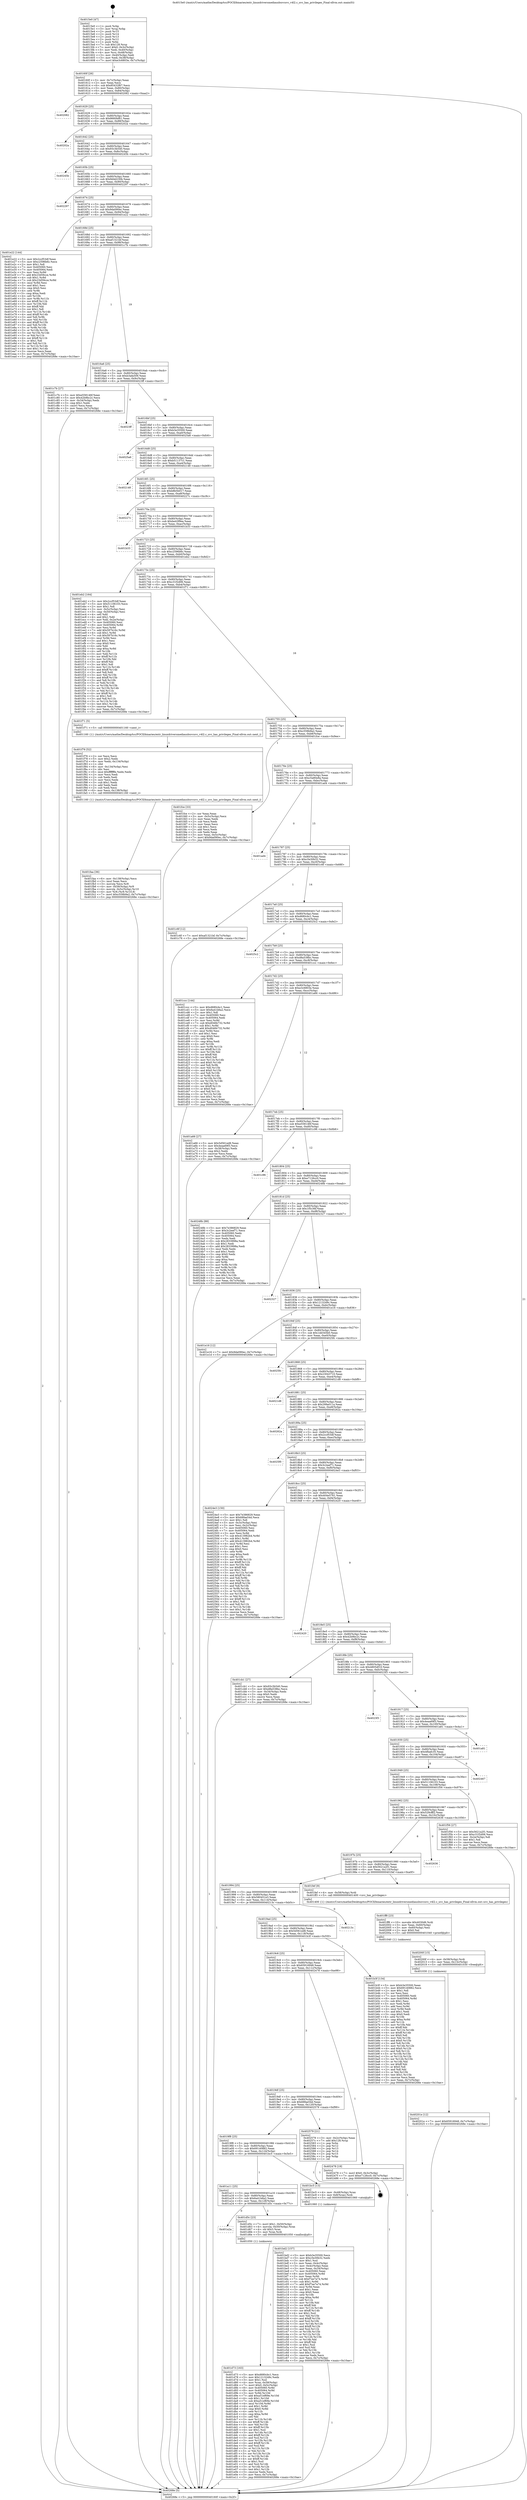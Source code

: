 digraph "0x4015e0" {
  label = "0x4015e0 (/mnt/c/Users/mathe/Desktop/tcc/POCII/binaries/extr_linuxdriversmediausbuvcuvc_v4l2.c_uvc_has_privileges_Final-ollvm.out::main(0))"
  labelloc = "t"
  node[shape=record]

  Entry [label="",width=0.3,height=0.3,shape=circle,fillcolor=black,style=filled]
  "0x40160f" [label="{
     0x40160f [26]\l
     | [instrs]\l
     &nbsp;&nbsp;0x40160f \<+3\>: mov -0x7c(%rbp),%eax\l
     &nbsp;&nbsp;0x401612 \<+2\>: mov %eax,%ecx\l
     &nbsp;&nbsp;0x401614 \<+6\>: sub $0x85432f67,%ecx\l
     &nbsp;&nbsp;0x40161a \<+3\>: mov %eax,-0x80(%rbp)\l
     &nbsp;&nbsp;0x40161d \<+6\>: mov %ecx,-0x84(%rbp)\l
     &nbsp;&nbsp;0x401623 \<+6\>: je 0000000000402082 \<main+0xaa2\>\l
  }"]
  "0x402082" [label="{
     0x402082\l
  }", style=dashed]
  "0x401629" [label="{
     0x401629 [25]\l
     | [instrs]\l
     &nbsp;&nbsp;0x401629 \<+5\>: jmp 000000000040162e \<main+0x4e\>\l
     &nbsp;&nbsp;0x40162e \<+3\>: mov -0x80(%rbp),%eax\l
     &nbsp;&nbsp;0x401631 \<+5\>: sub $0x8660bf61,%eax\l
     &nbsp;&nbsp;0x401636 \<+6\>: mov %eax,-0x88(%rbp)\l
     &nbsp;&nbsp;0x40163c \<+6\>: je 000000000040202a \<main+0xa4a\>\l
  }"]
  Exit [label="",width=0.3,height=0.3,shape=circle,fillcolor=black,style=filled,peripheries=2]
  "0x40202a" [label="{
     0x40202a\l
  }", style=dashed]
  "0x401642" [label="{
     0x401642 [25]\l
     | [instrs]\l
     &nbsp;&nbsp;0x401642 \<+5\>: jmp 0000000000401647 \<main+0x67\>\l
     &nbsp;&nbsp;0x401647 \<+3\>: mov -0x80(%rbp),%eax\l
     &nbsp;&nbsp;0x40164a \<+5\>: sub $0x93c3b540,%eax\l
     &nbsp;&nbsp;0x40164f \<+6\>: mov %eax,-0x8c(%rbp)\l
     &nbsp;&nbsp;0x401655 \<+6\>: je 000000000040245b \<main+0xe7b\>\l
  }"]
  "0x40201e" [label="{
     0x40201e [12]\l
     | [instrs]\l
     &nbsp;&nbsp;0x40201e \<+7\>: movl $0x65916948,-0x7c(%rbp)\l
     &nbsp;&nbsp;0x402025 \<+5\>: jmp 000000000040268e \<main+0x10ae\>\l
  }"]
  "0x40245b" [label="{
     0x40245b\l
  }", style=dashed]
  "0x40165b" [label="{
     0x40165b [25]\l
     | [instrs]\l
     &nbsp;&nbsp;0x40165b \<+5\>: jmp 0000000000401660 \<main+0x80\>\l
     &nbsp;&nbsp;0x401660 \<+3\>: mov -0x80(%rbp),%eax\l
     &nbsp;&nbsp;0x401663 \<+5\>: sub $0x9d4d230b,%eax\l
     &nbsp;&nbsp;0x401668 \<+6\>: mov %eax,-0x90(%rbp)\l
     &nbsp;&nbsp;0x40166e \<+6\>: je 0000000000402297 \<main+0xcb7\>\l
  }"]
  "0x40200f" [label="{
     0x40200f [15]\l
     | [instrs]\l
     &nbsp;&nbsp;0x40200f \<+4\>: mov -0x58(%rbp),%rdi\l
     &nbsp;&nbsp;0x402013 \<+6\>: mov %eax,-0x13c(%rbp)\l
     &nbsp;&nbsp;0x402019 \<+5\>: call 0000000000401030 \<free@plt\>\l
     | [calls]\l
     &nbsp;&nbsp;0x401030 \{1\} (unknown)\l
  }"]
  "0x402297" [label="{
     0x402297\l
  }", style=dashed]
  "0x401674" [label="{
     0x401674 [25]\l
     | [instrs]\l
     &nbsp;&nbsp;0x401674 \<+5\>: jmp 0000000000401679 \<main+0x99\>\l
     &nbsp;&nbsp;0x401679 \<+3\>: mov -0x80(%rbp),%eax\l
     &nbsp;&nbsp;0x40167c \<+5\>: sub $0x9da090ec,%eax\l
     &nbsp;&nbsp;0x401681 \<+6\>: mov %eax,-0x94(%rbp)\l
     &nbsp;&nbsp;0x401687 \<+6\>: je 0000000000401e22 \<main+0x842\>\l
  }"]
  "0x401ff8" [label="{
     0x401ff8 [23]\l
     | [instrs]\l
     &nbsp;&nbsp;0x401ff8 \<+10\>: movabs $0x4030d6,%rdi\l
     &nbsp;&nbsp;0x402002 \<+3\>: mov %eax,-0x60(%rbp)\l
     &nbsp;&nbsp;0x402005 \<+3\>: mov -0x60(%rbp),%esi\l
     &nbsp;&nbsp;0x402008 \<+2\>: mov $0x0,%al\l
     &nbsp;&nbsp;0x40200a \<+5\>: call 0000000000401040 \<printf@plt\>\l
     | [calls]\l
     &nbsp;&nbsp;0x401040 \{1\} (unknown)\l
  }"]
  "0x401e22" [label="{
     0x401e22 [144]\l
     | [instrs]\l
     &nbsp;&nbsp;0x401e22 \<+5\>: mov $0x2ccf53df,%eax\l
     &nbsp;&nbsp;0x401e27 \<+5\>: mov $0xc2596b6c,%ecx\l
     &nbsp;&nbsp;0x401e2c \<+2\>: mov $0x1,%dl\l
     &nbsp;&nbsp;0x401e2e \<+7\>: mov 0x405060,%esi\l
     &nbsp;&nbsp;0x401e35 \<+7\>: mov 0x405064,%edi\l
     &nbsp;&nbsp;0x401e3c \<+3\>: mov %esi,%r8d\l
     &nbsp;&nbsp;0x401e3f \<+7\>: add $0x23d59cce,%r8d\l
     &nbsp;&nbsp;0x401e46 \<+4\>: sub $0x1,%r8d\l
     &nbsp;&nbsp;0x401e4a \<+7\>: sub $0x23d59cce,%r8d\l
     &nbsp;&nbsp;0x401e51 \<+4\>: imul %r8d,%esi\l
     &nbsp;&nbsp;0x401e55 \<+3\>: and $0x1,%esi\l
     &nbsp;&nbsp;0x401e58 \<+3\>: cmp $0x0,%esi\l
     &nbsp;&nbsp;0x401e5b \<+4\>: sete %r9b\l
     &nbsp;&nbsp;0x401e5f \<+3\>: cmp $0xa,%edi\l
     &nbsp;&nbsp;0x401e62 \<+4\>: setl %r10b\l
     &nbsp;&nbsp;0x401e66 \<+3\>: mov %r9b,%r11b\l
     &nbsp;&nbsp;0x401e69 \<+4\>: xor $0xff,%r11b\l
     &nbsp;&nbsp;0x401e6d \<+3\>: mov %r10b,%bl\l
     &nbsp;&nbsp;0x401e70 \<+3\>: xor $0xff,%bl\l
     &nbsp;&nbsp;0x401e73 \<+3\>: xor $0x1,%dl\l
     &nbsp;&nbsp;0x401e76 \<+3\>: mov %r11b,%r14b\l
     &nbsp;&nbsp;0x401e79 \<+4\>: and $0xff,%r14b\l
     &nbsp;&nbsp;0x401e7d \<+3\>: and %dl,%r9b\l
     &nbsp;&nbsp;0x401e80 \<+3\>: mov %bl,%r15b\l
     &nbsp;&nbsp;0x401e83 \<+4\>: and $0xff,%r15b\l
     &nbsp;&nbsp;0x401e87 \<+3\>: and %dl,%r10b\l
     &nbsp;&nbsp;0x401e8a \<+3\>: or %r9b,%r14b\l
     &nbsp;&nbsp;0x401e8d \<+3\>: or %r10b,%r15b\l
     &nbsp;&nbsp;0x401e90 \<+3\>: xor %r15b,%r14b\l
     &nbsp;&nbsp;0x401e93 \<+3\>: or %bl,%r11b\l
     &nbsp;&nbsp;0x401e96 \<+4\>: xor $0xff,%r11b\l
     &nbsp;&nbsp;0x401e9a \<+3\>: or $0x1,%dl\l
     &nbsp;&nbsp;0x401e9d \<+3\>: and %dl,%r11b\l
     &nbsp;&nbsp;0x401ea0 \<+3\>: or %r11b,%r14b\l
     &nbsp;&nbsp;0x401ea3 \<+4\>: test $0x1,%r14b\l
     &nbsp;&nbsp;0x401ea7 \<+3\>: cmovne %ecx,%eax\l
     &nbsp;&nbsp;0x401eaa \<+3\>: mov %eax,-0x7c(%rbp)\l
     &nbsp;&nbsp;0x401ead \<+5\>: jmp 000000000040268e \<main+0x10ae\>\l
  }"]
  "0x40168d" [label="{
     0x40168d [25]\l
     | [instrs]\l
     &nbsp;&nbsp;0x40168d \<+5\>: jmp 0000000000401692 \<main+0xb2\>\l
     &nbsp;&nbsp;0x401692 \<+3\>: mov -0x80(%rbp),%eax\l
     &nbsp;&nbsp;0x401695 \<+5\>: sub $0xaf1321bf,%eax\l
     &nbsp;&nbsp;0x40169a \<+6\>: mov %eax,-0x98(%rbp)\l
     &nbsp;&nbsp;0x4016a0 \<+6\>: je 0000000000401c7b \<main+0x69b\>\l
  }"]
  "0x401faa" [label="{
     0x401faa [36]\l
     | [instrs]\l
     &nbsp;&nbsp;0x401faa \<+6\>: mov -0x138(%rbp),%ecx\l
     &nbsp;&nbsp;0x401fb0 \<+3\>: imul %eax,%ecx\l
     &nbsp;&nbsp;0x401fb3 \<+3\>: movslq %ecx,%r8\l
     &nbsp;&nbsp;0x401fb6 \<+4\>: mov -0x58(%rbp),%r9\l
     &nbsp;&nbsp;0x401fba \<+4\>: movslq -0x5c(%rbp),%r10\l
     &nbsp;&nbsp;0x401fbe \<+4\>: mov %r8,(%r9,%r10,8)\l
     &nbsp;&nbsp;0x401fc2 \<+7\>: movl $0xc558b9a2,-0x7c(%rbp)\l
     &nbsp;&nbsp;0x401fc9 \<+5\>: jmp 000000000040268e \<main+0x10ae\>\l
  }"]
  "0x401c7b" [label="{
     0x401c7b [27]\l
     | [instrs]\l
     &nbsp;&nbsp;0x401c7b \<+5\>: mov $0xe558146f,%eax\l
     &nbsp;&nbsp;0x401c80 \<+5\>: mov $0x42b9bc2c,%ecx\l
     &nbsp;&nbsp;0x401c85 \<+3\>: mov -0x34(%rbp),%edx\l
     &nbsp;&nbsp;0x401c88 \<+3\>: cmp $0x1,%edx\l
     &nbsp;&nbsp;0x401c8b \<+3\>: cmovl %ecx,%eax\l
     &nbsp;&nbsp;0x401c8e \<+3\>: mov %eax,-0x7c(%rbp)\l
     &nbsp;&nbsp;0x401c91 \<+5\>: jmp 000000000040268e \<main+0x10ae\>\l
  }"]
  "0x4016a6" [label="{
     0x4016a6 [25]\l
     | [instrs]\l
     &nbsp;&nbsp;0x4016a6 \<+5\>: jmp 00000000004016ab \<main+0xcb\>\l
     &nbsp;&nbsp;0x4016ab \<+3\>: mov -0x80(%rbp),%eax\l
     &nbsp;&nbsp;0x4016ae \<+5\>: sub $0xb3afa509,%eax\l
     &nbsp;&nbsp;0x4016b3 \<+6\>: mov %eax,-0x9c(%rbp)\l
     &nbsp;&nbsp;0x4016b9 \<+6\>: je 00000000004023ff \<main+0xe1f\>\l
  }"]
  "0x401f76" [label="{
     0x401f76 [52]\l
     | [instrs]\l
     &nbsp;&nbsp;0x401f76 \<+2\>: xor %ecx,%ecx\l
     &nbsp;&nbsp;0x401f78 \<+5\>: mov $0x2,%edx\l
     &nbsp;&nbsp;0x401f7d \<+6\>: mov %edx,-0x134(%rbp)\l
     &nbsp;&nbsp;0x401f83 \<+1\>: cltd\l
     &nbsp;&nbsp;0x401f84 \<+6\>: mov -0x134(%rbp),%esi\l
     &nbsp;&nbsp;0x401f8a \<+2\>: idiv %esi\l
     &nbsp;&nbsp;0x401f8c \<+6\>: imul $0xfffffffe,%edx,%edx\l
     &nbsp;&nbsp;0x401f92 \<+2\>: mov %ecx,%edi\l
     &nbsp;&nbsp;0x401f94 \<+2\>: sub %edx,%edi\l
     &nbsp;&nbsp;0x401f96 \<+2\>: mov %ecx,%edx\l
     &nbsp;&nbsp;0x401f98 \<+3\>: sub $0x1,%edx\l
     &nbsp;&nbsp;0x401f9b \<+2\>: add %edx,%edi\l
     &nbsp;&nbsp;0x401f9d \<+2\>: sub %edi,%ecx\l
     &nbsp;&nbsp;0x401f9f \<+6\>: mov %ecx,-0x138(%rbp)\l
     &nbsp;&nbsp;0x401fa5 \<+5\>: call 0000000000401160 \<next_i\>\l
     | [calls]\l
     &nbsp;&nbsp;0x401160 \{1\} (/mnt/c/Users/mathe/Desktop/tcc/POCII/binaries/extr_linuxdriversmediausbuvcuvc_v4l2.c_uvc_has_privileges_Final-ollvm.out::next_i)\l
  }"]
  "0x4023ff" [label="{
     0x4023ff\l
  }", style=dashed]
  "0x4016bf" [label="{
     0x4016bf [25]\l
     | [instrs]\l
     &nbsp;&nbsp;0x4016bf \<+5\>: jmp 00000000004016c4 \<main+0xe4\>\l
     &nbsp;&nbsp;0x4016c4 \<+3\>: mov -0x80(%rbp),%eax\l
     &nbsp;&nbsp;0x4016c7 \<+5\>: sub $0xb3e35500,%eax\l
     &nbsp;&nbsp;0x4016cc \<+6\>: mov %eax,-0xa0(%rbp)\l
     &nbsp;&nbsp;0x4016d2 \<+6\>: je 00000000004025a6 \<main+0xfc6\>\l
  }"]
  "0x401d73" [label="{
     0x401d73 [163]\l
     | [instrs]\l
     &nbsp;&nbsp;0x401d73 \<+5\>: mov $0xd680cbc1,%ecx\l
     &nbsp;&nbsp;0x401d78 \<+5\>: mov $0x1213249c,%edx\l
     &nbsp;&nbsp;0x401d7d \<+3\>: mov $0x1,%sil\l
     &nbsp;&nbsp;0x401d80 \<+4\>: mov %rax,-0x58(%rbp)\l
     &nbsp;&nbsp;0x401d84 \<+7\>: movl $0x0,-0x5c(%rbp)\l
     &nbsp;&nbsp;0x401d8b \<+8\>: mov 0x405060,%r8d\l
     &nbsp;&nbsp;0x401d93 \<+8\>: mov 0x405064,%r9d\l
     &nbsp;&nbsp;0x401d9b \<+3\>: mov %r8d,%r10d\l
     &nbsp;&nbsp;0x401d9e \<+7\>: add $0xa51ef69e,%r10d\l
     &nbsp;&nbsp;0x401da5 \<+4\>: sub $0x1,%r10d\l
     &nbsp;&nbsp;0x401da9 \<+7\>: sub $0xa51ef69e,%r10d\l
     &nbsp;&nbsp;0x401db0 \<+4\>: imul %r10d,%r8d\l
     &nbsp;&nbsp;0x401db4 \<+4\>: and $0x1,%r8d\l
     &nbsp;&nbsp;0x401db8 \<+4\>: cmp $0x0,%r8d\l
     &nbsp;&nbsp;0x401dbc \<+4\>: sete %r11b\l
     &nbsp;&nbsp;0x401dc0 \<+4\>: cmp $0xa,%r9d\l
     &nbsp;&nbsp;0x401dc4 \<+3\>: setl %bl\l
     &nbsp;&nbsp;0x401dc7 \<+3\>: mov %r11b,%r14b\l
     &nbsp;&nbsp;0x401dca \<+4\>: xor $0xff,%r14b\l
     &nbsp;&nbsp;0x401dce \<+3\>: mov %bl,%r15b\l
     &nbsp;&nbsp;0x401dd1 \<+4\>: xor $0xff,%r15b\l
     &nbsp;&nbsp;0x401dd5 \<+4\>: xor $0x1,%sil\l
     &nbsp;&nbsp;0x401dd9 \<+3\>: mov %r14b,%r12b\l
     &nbsp;&nbsp;0x401ddc \<+4\>: and $0xff,%r12b\l
     &nbsp;&nbsp;0x401de0 \<+3\>: and %sil,%r11b\l
     &nbsp;&nbsp;0x401de3 \<+3\>: mov %r15b,%r13b\l
     &nbsp;&nbsp;0x401de6 \<+4\>: and $0xff,%r13b\l
     &nbsp;&nbsp;0x401dea \<+3\>: and %sil,%bl\l
     &nbsp;&nbsp;0x401ded \<+3\>: or %r11b,%r12b\l
     &nbsp;&nbsp;0x401df0 \<+3\>: or %bl,%r13b\l
     &nbsp;&nbsp;0x401df3 \<+3\>: xor %r13b,%r12b\l
     &nbsp;&nbsp;0x401df6 \<+3\>: or %r15b,%r14b\l
     &nbsp;&nbsp;0x401df9 \<+4\>: xor $0xff,%r14b\l
     &nbsp;&nbsp;0x401dfd \<+4\>: or $0x1,%sil\l
     &nbsp;&nbsp;0x401e01 \<+3\>: and %sil,%r14b\l
     &nbsp;&nbsp;0x401e04 \<+3\>: or %r14b,%r12b\l
     &nbsp;&nbsp;0x401e07 \<+4\>: test $0x1,%r12b\l
     &nbsp;&nbsp;0x401e0b \<+3\>: cmovne %edx,%ecx\l
     &nbsp;&nbsp;0x401e0e \<+3\>: mov %ecx,-0x7c(%rbp)\l
     &nbsp;&nbsp;0x401e11 \<+5\>: jmp 000000000040268e \<main+0x10ae\>\l
  }"]
  "0x4025a6" [label="{
     0x4025a6\l
  }", style=dashed]
  "0x4016d8" [label="{
     0x4016d8 [25]\l
     | [instrs]\l
     &nbsp;&nbsp;0x4016d8 \<+5\>: jmp 00000000004016dd \<main+0xfd\>\l
     &nbsp;&nbsp;0x4016dd \<+3\>: mov -0x80(%rbp),%eax\l
     &nbsp;&nbsp;0x4016e0 \<+5\>: sub $0xb51137c1,%eax\l
     &nbsp;&nbsp;0x4016e5 \<+6\>: mov %eax,-0xa4(%rbp)\l
     &nbsp;&nbsp;0x4016eb \<+6\>: je 0000000000402148 \<main+0xb68\>\l
  }"]
  "0x401a2a" [label="{
     0x401a2a\l
  }", style=dashed]
  "0x402148" [label="{
     0x402148\l
  }", style=dashed]
  "0x4016f1" [label="{
     0x4016f1 [25]\l
     | [instrs]\l
     &nbsp;&nbsp;0x4016f1 \<+5\>: jmp 00000000004016f6 \<main+0x116\>\l
     &nbsp;&nbsp;0x4016f6 \<+3\>: mov -0x80(%rbp),%eax\l
     &nbsp;&nbsp;0x4016f9 \<+5\>: sub $0xb8b5b017,%eax\l
     &nbsp;&nbsp;0x4016fe \<+6\>: mov %eax,-0xa8(%rbp)\l
     &nbsp;&nbsp;0x401704 \<+6\>: je 000000000040227c \<main+0xc9c\>\l
  }"]
  "0x401d5c" [label="{
     0x401d5c [23]\l
     | [instrs]\l
     &nbsp;&nbsp;0x401d5c \<+7\>: movl $0x1,-0x50(%rbp)\l
     &nbsp;&nbsp;0x401d63 \<+4\>: movslq -0x50(%rbp),%rax\l
     &nbsp;&nbsp;0x401d67 \<+4\>: shl $0x3,%rax\l
     &nbsp;&nbsp;0x401d6b \<+3\>: mov %rax,%rdi\l
     &nbsp;&nbsp;0x401d6e \<+5\>: call 0000000000401050 \<malloc@plt\>\l
     | [calls]\l
     &nbsp;&nbsp;0x401050 \{1\} (unknown)\l
  }"]
  "0x40227c" [label="{
     0x40227c\l
  }", style=dashed]
  "0x40170a" [label="{
     0x40170a [25]\l
     | [instrs]\l
     &nbsp;&nbsp;0x40170a \<+5\>: jmp 000000000040170f \<main+0x12f\>\l
     &nbsp;&nbsp;0x40170f \<+3\>: mov -0x80(%rbp),%eax\l
     &nbsp;&nbsp;0x401712 \<+5\>: sub $0xbe43f9ea,%eax\l
     &nbsp;&nbsp;0x401717 \<+6\>: mov %eax,-0xac(%rbp)\l
     &nbsp;&nbsp;0x40171d \<+6\>: je 0000000000401b33 \<main+0x553\>\l
  }"]
  "0x401bd2" [label="{
     0x401bd2 [157]\l
     | [instrs]\l
     &nbsp;&nbsp;0x401bd2 \<+5\>: mov $0xb3e35500,%ecx\l
     &nbsp;&nbsp;0x401bd7 \<+5\>: mov $0xc5e30b32,%edx\l
     &nbsp;&nbsp;0x401bdc \<+3\>: mov $0x1,%sil\l
     &nbsp;&nbsp;0x401bdf \<+3\>: mov %eax,-0x4c(%rbp)\l
     &nbsp;&nbsp;0x401be2 \<+3\>: mov -0x4c(%rbp),%eax\l
     &nbsp;&nbsp;0x401be5 \<+3\>: mov %eax,-0x34(%rbp)\l
     &nbsp;&nbsp;0x401be8 \<+7\>: mov 0x405060,%eax\l
     &nbsp;&nbsp;0x401bef \<+8\>: mov 0x405064,%r8d\l
     &nbsp;&nbsp;0x401bf7 \<+3\>: mov %eax,%r9d\l
     &nbsp;&nbsp;0x401bfa \<+7\>: sub $0xf7ee7a74,%r9d\l
     &nbsp;&nbsp;0x401c01 \<+4\>: sub $0x1,%r9d\l
     &nbsp;&nbsp;0x401c05 \<+7\>: add $0xf7ee7a74,%r9d\l
     &nbsp;&nbsp;0x401c0c \<+4\>: imul %r9d,%eax\l
     &nbsp;&nbsp;0x401c10 \<+3\>: and $0x1,%eax\l
     &nbsp;&nbsp;0x401c13 \<+3\>: cmp $0x0,%eax\l
     &nbsp;&nbsp;0x401c16 \<+4\>: sete %r10b\l
     &nbsp;&nbsp;0x401c1a \<+4\>: cmp $0xa,%r8d\l
     &nbsp;&nbsp;0x401c1e \<+4\>: setl %r11b\l
     &nbsp;&nbsp;0x401c22 \<+3\>: mov %r10b,%bl\l
     &nbsp;&nbsp;0x401c25 \<+3\>: xor $0xff,%bl\l
     &nbsp;&nbsp;0x401c28 \<+3\>: mov %r11b,%r14b\l
     &nbsp;&nbsp;0x401c2b \<+4\>: xor $0xff,%r14b\l
     &nbsp;&nbsp;0x401c2f \<+4\>: xor $0x1,%sil\l
     &nbsp;&nbsp;0x401c33 \<+3\>: mov %bl,%r15b\l
     &nbsp;&nbsp;0x401c36 \<+4\>: and $0xff,%r15b\l
     &nbsp;&nbsp;0x401c3a \<+3\>: and %sil,%r10b\l
     &nbsp;&nbsp;0x401c3d \<+3\>: mov %r14b,%r12b\l
     &nbsp;&nbsp;0x401c40 \<+4\>: and $0xff,%r12b\l
     &nbsp;&nbsp;0x401c44 \<+3\>: and %sil,%r11b\l
     &nbsp;&nbsp;0x401c47 \<+3\>: or %r10b,%r15b\l
     &nbsp;&nbsp;0x401c4a \<+3\>: or %r11b,%r12b\l
     &nbsp;&nbsp;0x401c4d \<+3\>: xor %r12b,%r15b\l
     &nbsp;&nbsp;0x401c50 \<+3\>: or %r14b,%bl\l
     &nbsp;&nbsp;0x401c53 \<+3\>: xor $0xff,%bl\l
     &nbsp;&nbsp;0x401c56 \<+4\>: or $0x1,%sil\l
     &nbsp;&nbsp;0x401c5a \<+3\>: and %sil,%bl\l
     &nbsp;&nbsp;0x401c5d \<+3\>: or %bl,%r15b\l
     &nbsp;&nbsp;0x401c60 \<+4\>: test $0x1,%r15b\l
     &nbsp;&nbsp;0x401c64 \<+3\>: cmovne %edx,%ecx\l
     &nbsp;&nbsp;0x401c67 \<+3\>: mov %ecx,-0x7c(%rbp)\l
     &nbsp;&nbsp;0x401c6a \<+5\>: jmp 000000000040268e \<main+0x10ae\>\l
  }"]
  "0x401b33" [label="{
     0x401b33\l
  }", style=dashed]
  "0x401723" [label="{
     0x401723 [25]\l
     | [instrs]\l
     &nbsp;&nbsp;0x401723 \<+5\>: jmp 0000000000401728 \<main+0x148\>\l
     &nbsp;&nbsp;0x401728 \<+3\>: mov -0x80(%rbp),%eax\l
     &nbsp;&nbsp;0x40172b \<+5\>: sub $0xc2596b6c,%eax\l
     &nbsp;&nbsp;0x401730 \<+6\>: mov %eax,-0xb0(%rbp)\l
     &nbsp;&nbsp;0x401736 \<+6\>: je 0000000000401eb2 \<main+0x8d2\>\l
  }"]
  "0x401a11" [label="{
     0x401a11 [25]\l
     | [instrs]\l
     &nbsp;&nbsp;0x401a11 \<+5\>: jmp 0000000000401a16 \<main+0x436\>\l
     &nbsp;&nbsp;0x401a16 \<+3\>: mov -0x80(%rbp),%eax\l
     &nbsp;&nbsp;0x401a19 \<+5\>: sub $0x6a41b6a2,%eax\l
     &nbsp;&nbsp;0x401a1e \<+6\>: mov %eax,-0x128(%rbp)\l
     &nbsp;&nbsp;0x401a24 \<+6\>: je 0000000000401d5c \<main+0x77c\>\l
  }"]
  "0x401eb2" [label="{
     0x401eb2 [164]\l
     | [instrs]\l
     &nbsp;&nbsp;0x401eb2 \<+5\>: mov $0x2ccf53df,%eax\l
     &nbsp;&nbsp;0x401eb7 \<+5\>: mov $0x51106103,%ecx\l
     &nbsp;&nbsp;0x401ebc \<+2\>: mov $0x1,%dl\l
     &nbsp;&nbsp;0x401ebe \<+3\>: mov -0x5c(%rbp),%esi\l
     &nbsp;&nbsp;0x401ec1 \<+3\>: cmp -0x50(%rbp),%esi\l
     &nbsp;&nbsp;0x401ec4 \<+4\>: setl %dil\l
     &nbsp;&nbsp;0x401ec8 \<+4\>: and $0x1,%dil\l
     &nbsp;&nbsp;0x401ecc \<+4\>: mov %dil,-0x2e(%rbp)\l
     &nbsp;&nbsp;0x401ed0 \<+7\>: mov 0x405060,%esi\l
     &nbsp;&nbsp;0x401ed7 \<+8\>: mov 0x405064,%r8d\l
     &nbsp;&nbsp;0x401edf \<+3\>: mov %esi,%r9d\l
     &nbsp;&nbsp;0x401ee2 \<+7\>: add $0x597b16c,%r9d\l
     &nbsp;&nbsp;0x401ee9 \<+4\>: sub $0x1,%r9d\l
     &nbsp;&nbsp;0x401eed \<+7\>: sub $0x597b16c,%r9d\l
     &nbsp;&nbsp;0x401ef4 \<+4\>: imul %r9d,%esi\l
     &nbsp;&nbsp;0x401ef8 \<+3\>: and $0x1,%esi\l
     &nbsp;&nbsp;0x401efb \<+3\>: cmp $0x0,%esi\l
     &nbsp;&nbsp;0x401efe \<+4\>: sete %dil\l
     &nbsp;&nbsp;0x401f02 \<+4\>: cmp $0xa,%r8d\l
     &nbsp;&nbsp;0x401f06 \<+4\>: setl %r10b\l
     &nbsp;&nbsp;0x401f0a \<+3\>: mov %dil,%r11b\l
     &nbsp;&nbsp;0x401f0d \<+4\>: xor $0xff,%r11b\l
     &nbsp;&nbsp;0x401f11 \<+3\>: mov %r10b,%bl\l
     &nbsp;&nbsp;0x401f14 \<+3\>: xor $0xff,%bl\l
     &nbsp;&nbsp;0x401f17 \<+3\>: xor $0x1,%dl\l
     &nbsp;&nbsp;0x401f1a \<+3\>: mov %r11b,%r14b\l
     &nbsp;&nbsp;0x401f1d \<+4\>: and $0xff,%r14b\l
     &nbsp;&nbsp;0x401f21 \<+3\>: and %dl,%dil\l
     &nbsp;&nbsp;0x401f24 \<+3\>: mov %bl,%r15b\l
     &nbsp;&nbsp;0x401f27 \<+4\>: and $0xff,%r15b\l
     &nbsp;&nbsp;0x401f2b \<+3\>: and %dl,%r10b\l
     &nbsp;&nbsp;0x401f2e \<+3\>: or %dil,%r14b\l
     &nbsp;&nbsp;0x401f31 \<+3\>: or %r10b,%r15b\l
     &nbsp;&nbsp;0x401f34 \<+3\>: xor %r15b,%r14b\l
     &nbsp;&nbsp;0x401f37 \<+3\>: or %bl,%r11b\l
     &nbsp;&nbsp;0x401f3a \<+4\>: xor $0xff,%r11b\l
     &nbsp;&nbsp;0x401f3e \<+3\>: or $0x1,%dl\l
     &nbsp;&nbsp;0x401f41 \<+3\>: and %dl,%r11b\l
     &nbsp;&nbsp;0x401f44 \<+3\>: or %r11b,%r14b\l
     &nbsp;&nbsp;0x401f47 \<+4\>: test $0x1,%r14b\l
     &nbsp;&nbsp;0x401f4b \<+3\>: cmovne %ecx,%eax\l
     &nbsp;&nbsp;0x401f4e \<+3\>: mov %eax,-0x7c(%rbp)\l
     &nbsp;&nbsp;0x401f51 \<+5\>: jmp 000000000040268e \<main+0x10ae\>\l
  }"]
  "0x40173c" [label="{
     0x40173c [25]\l
     | [instrs]\l
     &nbsp;&nbsp;0x40173c \<+5\>: jmp 0000000000401741 \<main+0x161\>\l
     &nbsp;&nbsp;0x401741 \<+3\>: mov -0x80(%rbp),%eax\l
     &nbsp;&nbsp;0x401744 \<+5\>: sub $0xc31f2d06,%eax\l
     &nbsp;&nbsp;0x401749 \<+6\>: mov %eax,-0xb4(%rbp)\l
     &nbsp;&nbsp;0x40174f \<+6\>: je 0000000000401f71 \<main+0x991\>\l
  }"]
  "0x401bc5" [label="{
     0x401bc5 [13]\l
     | [instrs]\l
     &nbsp;&nbsp;0x401bc5 \<+4\>: mov -0x48(%rbp),%rax\l
     &nbsp;&nbsp;0x401bc9 \<+4\>: mov 0x8(%rax),%rdi\l
     &nbsp;&nbsp;0x401bcd \<+5\>: call 0000000000401060 \<atoi@plt\>\l
     | [calls]\l
     &nbsp;&nbsp;0x401060 \{1\} (unknown)\l
  }"]
  "0x401f71" [label="{
     0x401f71 [5]\l
     | [instrs]\l
     &nbsp;&nbsp;0x401f71 \<+5\>: call 0000000000401160 \<next_i\>\l
     | [calls]\l
     &nbsp;&nbsp;0x401160 \{1\} (/mnt/c/Users/mathe/Desktop/tcc/POCII/binaries/extr_linuxdriversmediausbuvcuvc_v4l2.c_uvc_has_privileges_Final-ollvm.out::next_i)\l
  }"]
  "0x401755" [label="{
     0x401755 [25]\l
     | [instrs]\l
     &nbsp;&nbsp;0x401755 \<+5\>: jmp 000000000040175a \<main+0x17a\>\l
     &nbsp;&nbsp;0x40175a \<+3\>: mov -0x80(%rbp),%eax\l
     &nbsp;&nbsp;0x40175d \<+5\>: sub $0xc558b9a2,%eax\l
     &nbsp;&nbsp;0x401762 \<+6\>: mov %eax,-0xb8(%rbp)\l
     &nbsp;&nbsp;0x401768 \<+6\>: je 0000000000401fce \<main+0x9ee\>\l
  }"]
  "0x4019f8" [label="{
     0x4019f8 [25]\l
     | [instrs]\l
     &nbsp;&nbsp;0x4019f8 \<+5\>: jmp 00000000004019fd \<main+0x41d\>\l
     &nbsp;&nbsp;0x4019fd \<+3\>: mov -0x80(%rbp),%eax\l
     &nbsp;&nbsp;0x401a00 \<+5\>: sub $0x69140882,%eax\l
     &nbsp;&nbsp;0x401a05 \<+6\>: mov %eax,-0x124(%rbp)\l
     &nbsp;&nbsp;0x401a0b \<+6\>: je 0000000000401bc5 \<main+0x5e5\>\l
  }"]
  "0x401fce" [label="{
     0x401fce [33]\l
     | [instrs]\l
     &nbsp;&nbsp;0x401fce \<+2\>: xor %eax,%eax\l
     &nbsp;&nbsp;0x401fd0 \<+3\>: mov -0x5c(%rbp),%ecx\l
     &nbsp;&nbsp;0x401fd3 \<+2\>: mov %eax,%edx\l
     &nbsp;&nbsp;0x401fd5 \<+2\>: sub %ecx,%edx\l
     &nbsp;&nbsp;0x401fd7 \<+2\>: mov %eax,%ecx\l
     &nbsp;&nbsp;0x401fd9 \<+3\>: sub $0x1,%ecx\l
     &nbsp;&nbsp;0x401fdc \<+2\>: add %ecx,%edx\l
     &nbsp;&nbsp;0x401fde \<+2\>: sub %edx,%eax\l
     &nbsp;&nbsp;0x401fe0 \<+3\>: mov %eax,-0x5c(%rbp)\l
     &nbsp;&nbsp;0x401fe3 \<+7\>: movl $0x9da090ec,-0x7c(%rbp)\l
     &nbsp;&nbsp;0x401fea \<+5\>: jmp 000000000040268e \<main+0x10ae\>\l
  }"]
  "0x40176e" [label="{
     0x40176e [25]\l
     | [instrs]\l
     &nbsp;&nbsp;0x40176e \<+5\>: jmp 0000000000401773 \<main+0x193\>\l
     &nbsp;&nbsp;0x401773 \<+3\>: mov -0x80(%rbp),%eax\l
     &nbsp;&nbsp;0x401776 \<+5\>: sub $0xc5a80e8a,%eax\l
     &nbsp;&nbsp;0x40177b \<+6\>: mov %eax,-0xbc(%rbp)\l
     &nbsp;&nbsp;0x401781 \<+6\>: je 0000000000401ad4 \<main+0x4f4\>\l
  }"]
  "0x402579" [label="{
     0x402579 [21]\l
     | [instrs]\l
     &nbsp;&nbsp;0x402579 \<+3\>: mov -0x2c(%rbp),%eax\l
     &nbsp;&nbsp;0x40257c \<+7\>: add $0x128,%rsp\l
     &nbsp;&nbsp;0x402583 \<+1\>: pop %rbx\l
     &nbsp;&nbsp;0x402584 \<+2\>: pop %r12\l
     &nbsp;&nbsp;0x402586 \<+2\>: pop %r13\l
     &nbsp;&nbsp;0x402588 \<+2\>: pop %r14\l
     &nbsp;&nbsp;0x40258a \<+2\>: pop %r15\l
     &nbsp;&nbsp;0x40258c \<+1\>: pop %rbp\l
     &nbsp;&nbsp;0x40258d \<+1\>: ret\l
  }"]
  "0x401ad4" [label="{
     0x401ad4\l
  }", style=dashed]
  "0x401787" [label="{
     0x401787 [25]\l
     | [instrs]\l
     &nbsp;&nbsp;0x401787 \<+5\>: jmp 000000000040178c \<main+0x1ac\>\l
     &nbsp;&nbsp;0x40178c \<+3\>: mov -0x80(%rbp),%eax\l
     &nbsp;&nbsp;0x40178f \<+5\>: sub $0xc5e30b32,%eax\l
     &nbsp;&nbsp;0x401794 \<+6\>: mov %eax,-0xc0(%rbp)\l
     &nbsp;&nbsp;0x40179a \<+6\>: je 0000000000401c6f \<main+0x68f\>\l
  }"]
  "0x4019df" [label="{
     0x4019df [25]\l
     | [instrs]\l
     &nbsp;&nbsp;0x4019df \<+5\>: jmp 00000000004019e4 \<main+0x404\>\l
     &nbsp;&nbsp;0x4019e4 \<+3\>: mov -0x80(%rbp),%eax\l
     &nbsp;&nbsp;0x4019e7 \<+5\>: sub $0x68fae54d,%eax\l
     &nbsp;&nbsp;0x4019ec \<+6\>: mov %eax,-0x120(%rbp)\l
     &nbsp;&nbsp;0x4019f2 \<+6\>: je 0000000000402579 \<main+0xf99\>\l
  }"]
  "0x401c6f" [label="{
     0x401c6f [12]\l
     | [instrs]\l
     &nbsp;&nbsp;0x401c6f \<+7\>: movl $0xaf1321bf,-0x7c(%rbp)\l
     &nbsp;&nbsp;0x401c76 \<+5\>: jmp 000000000040268e \<main+0x10ae\>\l
  }"]
  "0x4017a0" [label="{
     0x4017a0 [25]\l
     | [instrs]\l
     &nbsp;&nbsp;0x4017a0 \<+5\>: jmp 00000000004017a5 \<main+0x1c5\>\l
     &nbsp;&nbsp;0x4017a5 \<+3\>: mov -0x80(%rbp),%eax\l
     &nbsp;&nbsp;0x4017a8 \<+5\>: sub $0xd680cbc1,%eax\l
     &nbsp;&nbsp;0x4017ad \<+6\>: mov %eax,-0xc4(%rbp)\l
     &nbsp;&nbsp;0x4017b3 \<+6\>: je 00000000004025c2 \<main+0xfe2\>\l
  }"]
  "0x402478" [label="{
     0x402478 [19]\l
     | [instrs]\l
     &nbsp;&nbsp;0x402478 \<+7\>: movl $0x0,-0x3c(%rbp)\l
     &nbsp;&nbsp;0x40247f \<+7\>: movl $0xe7126cc0,-0x7c(%rbp)\l
     &nbsp;&nbsp;0x402486 \<+5\>: jmp 000000000040268e \<main+0x10ae\>\l
  }"]
  "0x4025c2" [label="{
     0x4025c2\l
  }", style=dashed]
  "0x4017b9" [label="{
     0x4017b9 [25]\l
     | [instrs]\l
     &nbsp;&nbsp;0x4017b9 \<+5\>: jmp 00000000004017be \<main+0x1de\>\l
     &nbsp;&nbsp;0x4017be \<+3\>: mov -0x80(%rbp),%eax\l
     &nbsp;&nbsp;0x4017c1 \<+5\>: sub $0xd8a538bc,%eax\l
     &nbsp;&nbsp;0x4017c6 \<+6\>: mov %eax,-0xc8(%rbp)\l
     &nbsp;&nbsp;0x4017cc \<+6\>: je 0000000000401ccc \<main+0x6ec\>\l
  }"]
  "0x4019c6" [label="{
     0x4019c6 [25]\l
     | [instrs]\l
     &nbsp;&nbsp;0x4019c6 \<+5\>: jmp 00000000004019cb \<main+0x3eb\>\l
     &nbsp;&nbsp;0x4019cb \<+3\>: mov -0x80(%rbp),%eax\l
     &nbsp;&nbsp;0x4019ce \<+5\>: sub $0x65916948,%eax\l
     &nbsp;&nbsp;0x4019d3 \<+6\>: mov %eax,-0x11c(%rbp)\l
     &nbsp;&nbsp;0x4019d9 \<+6\>: je 0000000000402478 \<main+0xe98\>\l
  }"]
  "0x401ccc" [label="{
     0x401ccc [144]\l
     | [instrs]\l
     &nbsp;&nbsp;0x401ccc \<+5\>: mov $0xd680cbc1,%eax\l
     &nbsp;&nbsp;0x401cd1 \<+5\>: mov $0x6a41b6a2,%ecx\l
     &nbsp;&nbsp;0x401cd6 \<+2\>: mov $0x1,%dl\l
     &nbsp;&nbsp;0x401cd8 \<+7\>: mov 0x405060,%esi\l
     &nbsp;&nbsp;0x401cdf \<+7\>: mov 0x405064,%edi\l
     &nbsp;&nbsp;0x401ce6 \<+3\>: mov %esi,%r8d\l
     &nbsp;&nbsp;0x401ce9 \<+7\>: sub $0xd046b732,%r8d\l
     &nbsp;&nbsp;0x401cf0 \<+4\>: sub $0x1,%r8d\l
     &nbsp;&nbsp;0x401cf4 \<+7\>: add $0xd046b732,%r8d\l
     &nbsp;&nbsp;0x401cfb \<+4\>: imul %r8d,%esi\l
     &nbsp;&nbsp;0x401cff \<+3\>: and $0x1,%esi\l
     &nbsp;&nbsp;0x401d02 \<+3\>: cmp $0x0,%esi\l
     &nbsp;&nbsp;0x401d05 \<+4\>: sete %r9b\l
     &nbsp;&nbsp;0x401d09 \<+3\>: cmp $0xa,%edi\l
     &nbsp;&nbsp;0x401d0c \<+4\>: setl %r10b\l
     &nbsp;&nbsp;0x401d10 \<+3\>: mov %r9b,%r11b\l
     &nbsp;&nbsp;0x401d13 \<+4\>: xor $0xff,%r11b\l
     &nbsp;&nbsp;0x401d17 \<+3\>: mov %r10b,%bl\l
     &nbsp;&nbsp;0x401d1a \<+3\>: xor $0xff,%bl\l
     &nbsp;&nbsp;0x401d1d \<+3\>: xor $0x0,%dl\l
     &nbsp;&nbsp;0x401d20 \<+3\>: mov %r11b,%r14b\l
     &nbsp;&nbsp;0x401d23 \<+4\>: and $0x0,%r14b\l
     &nbsp;&nbsp;0x401d27 \<+3\>: and %dl,%r9b\l
     &nbsp;&nbsp;0x401d2a \<+3\>: mov %bl,%r15b\l
     &nbsp;&nbsp;0x401d2d \<+4\>: and $0x0,%r15b\l
     &nbsp;&nbsp;0x401d31 \<+3\>: and %dl,%r10b\l
     &nbsp;&nbsp;0x401d34 \<+3\>: or %r9b,%r14b\l
     &nbsp;&nbsp;0x401d37 \<+3\>: or %r10b,%r15b\l
     &nbsp;&nbsp;0x401d3a \<+3\>: xor %r15b,%r14b\l
     &nbsp;&nbsp;0x401d3d \<+3\>: or %bl,%r11b\l
     &nbsp;&nbsp;0x401d40 \<+4\>: xor $0xff,%r11b\l
     &nbsp;&nbsp;0x401d44 \<+3\>: or $0x0,%dl\l
     &nbsp;&nbsp;0x401d47 \<+3\>: and %dl,%r11b\l
     &nbsp;&nbsp;0x401d4a \<+3\>: or %r11b,%r14b\l
     &nbsp;&nbsp;0x401d4d \<+4\>: test $0x1,%r14b\l
     &nbsp;&nbsp;0x401d51 \<+3\>: cmovne %ecx,%eax\l
     &nbsp;&nbsp;0x401d54 \<+3\>: mov %eax,-0x7c(%rbp)\l
     &nbsp;&nbsp;0x401d57 \<+5\>: jmp 000000000040268e \<main+0x10ae\>\l
  }"]
  "0x4017d2" [label="{
     0x4017d2 [25]\l
     | [instrs]\l
     &nbsp;&nbsp;0x4017d2 \<+5\>: jmp 00000000004017d7 \<main+0x1f7\>\l
     &nbsp;&nbsp;0x4017d7 \<+3\>: mov -0x80(%rbp),%eax\l
     &nbsp;&nbsp;0x4017da \<+5\>: sub $0xe3c6803e,%eax\l
     &nbsp;&nbsp;0x4017df \<+6\>: mov %eax,-0xcc(%rbp)\l
     &nbsp;&nbsp;0x4017e5 \<+6\>: je 0000000000401a66 \<main+0x486\>\l
  }"]
  "0x401b3f" [label="{
     0x401b3f [134]\l
     | [instrs]\l
     &nbsp;&nbsp;0x401b3f \<+5\>: mov $0xb3e35500,%eax\l
     &nbsp;&nbsp;0x401b44 \<+5\>: mov $0x69140882,%ecx\l
     &nbsp;&nbsp;0x401b49 \<+2\>: mov $0x1,%dl\l
     &nbsp;&nbsp;0x401b4b \<+2\>: xor %esi,%esi\l
     &nbsp;&nbsp;0x401b4d \<+7\>: mov 0x405060,%edi\l
     &nbsp;&nbsp;0x401b54 \<+8\>: mov 0x405064,%r8d\l
     &nbsp;&nbsp;0x401b5c \<+3\>: sub $0x1,%esi\l
     &nbsp;&nbsp;0x401b5f \<+3\>: mov %edi,%r9d\l
     &nbsp;&nbsp;0x401b62 \<+3\>: add %esi,%r9d\l
     &nbsp;&nbsp;0x401b65 \<+4\>: imul %r9d,%edi\l
     &nbsp;&nbsp;0x401b69 \<+3\>: and $0x1,%edi\l
     &nbsp;&nbsp;0x401b6c \<+3\>: cmp $0x0,%edi\l
     &nbsp;&nbsp;0x401b6f \<+4\>: sete %r10b\l
     &nbsp;&nbsp;0x401b73 \<+4\>: cmp $0xa,%r8d\l
     &nbsp;&nbsp;0x401b77 \<+4\>: setl %r11b\l
     &nbsp;&nbsp;0x401b7b \<+3\>: mov %r10b,%bl\l
     &nbsp;&nbsp;0x401b7e \<+3\>: xor $0xff,%bl\l
     &nbsp;&nbsp;0x401b81 \<+3\>: mov %r11b,%r14b\l
     &nbsp;&nbsp;0x401b84 \<+4\>: xor $0xff,%r14b\l
     &nbsp;&nbsp;0x401b88 \<+3\>: xor $0x0,%dl\l
     &nbsp;&nbsp;0x401b8b \<+3\>: mov %bl,%r15b\l
     &nbsp;&nbsp;0x401b8e \<+4\>: and $0x0,%r15b\l
     &nbsp;&nbsp;0x401b92 \<+3\>: and %dl,%r10b\l
     &nbsp;&nbsp;0x401b95 \<+3\>: mov %r14b,%r12b\l
     &nbsp;&nbsp;0x401b98 \<+4\>: and $0x0,%r12b\l
     &nbsp;&nbsp;0x401b9c \<+3\>: and %dl,%r11b\l
     &nbsp;&nbsp;0x401b9f \<+3\>: or %r10b,%r15b\l
     &nbsp;&nbsp;0x401ba2 \<+3\>: or %r11b,%r12b\l
     &nbsp;&nbsp;0x401ba5 \<+3\>: xor %r12b,%r15b\l
     &nbsp;&nbsp;0x401ba8 \<+3\>: or %r14b,%bl\l
     &nbsp;&nbsp;0x401bab \<+3\>: xor $0xff,%bl\l
     &nbsp;&nbsp;0x401bae \<+3\>: or $0x0,%dl\l
     &nbsp;&nbsp;0x401bb1 \<+2\>: and %dl,%bl\l
     &nbsp;&nbsp;0x401bb3 \<+3\>: or %bl,%r15b\l
     &nbsp;&nbsp;0x401bb6 \<+4\>: test $0x1,%r15b\l
     &nbsp;&nbsp;0x401bba \<+3\>: cmovne %ecx,%eax\l
     &nbsp;&nbsp;0x401bbd \<+3\>: mov %eax,-0x7c(%rbp)\l
     &nbsp;&nbsp;0x401bc0 \<+5\>: jmp 000000000040268e \<main+0x10ae\>\l
  }"]
  "0x401a66" [label="{
     0x401a66 [27]\l
     | [instrs]\l
     &nbsp;&nbsp;0x401a66 \<+5\>: mov $0x5d561ed8,%eax\l
     &nbsp;&nbsp;0x401a6b \<+5\>: mov $0x4eaa69f3,%ecx\l
     &nbsp;&nbsp;0x401a70 \<+3\>: mov -0x38(%rbp),%edx\l
     &nbsp;&nbsp;0x401a73 \<+3\>: cmp $0x2,%edx\l
     &nbsp;&nbsp;0x401a76 \<+3\>: cmovne %ecx,%eax\l
     &nbsp;&nbsp;0x401a79 \<+3\>: mov %eax,-0x7c(%rbp)\l
     &nbsp;&nbsp;0x401a7c \<+5\>: jmp 000000000040268e \<main+0x10ae\>\l
  }"]
  "0x4017eb" [label="{
     0x4017eb [25]\l
     | [instrs]\l
     &nbsp;&nbsp;0x4017eb \<+5\>: jmp 00000000004017f0 \<main+0x210\>\l
     &nbsp;&nbsp;0x4017f0 \<+3\>: mov -0x80(%rbp),%eax\l
     &nbsp;&nbsp;0x4017f3 \<+5\>: sub $0xe558146f,%eax\l
     &nbsp;&nbsp;0x4017f8 \<+6\>: mov %eax,-0xd0(%rbp)\l
     &nbsp;&nbsp;0x4017fe \<+6\>: je 0000000000401c96 \<main+0x6b6\>\l
  }"]
  "0x40268e" [label="{
     0x40268e [5]\l
     | [instrs]\l
     &nbsp;&nbsp;0x40268e \<+5\>: jmp 000000000040160f \<main+0x2f\>\l
  }"]
  "0x4015e0" [label="{
     0x4015e0 [47]\l
     | [instrs]\l
     &nbsp;&nbsp;0x4015e0 \<+1\>: push %rbp\l
     &nbsp;&nbsp;0x4015e1 \<+3\>: mov %rsp,%rbp\l
     &nbsp;&nbsp;0x4015e4 \<+2\>: push %r15\l
     &nbsp;&nbsp;0x4015e6 \<+2\>: push %r14\l
     &nbsp;&nbsp;0x4015e8 \<+2\>: push %r13\l
     &nbsp;&nbsp;0x4015ea \<+2\>: push %r12\l
     &nbsp;&nbsp;0x4015ec \<+1\>: push %rbx\l
     &nbsp;&nbsp;0x4015ed \<+7\>: sub $0x128,%rsp\l
     &nbsp;&nbsp;0x4015f4 \<+7\>: movl $0x0,-0x3c(%rbp)\l
     &nbsp;&nbsp;0x4015fb \<+3\>: mov %edi,-0x40(%rbp)\l
     &nbsp;&nbsp;0x4015fe \<+4\>: mov %rsi,-0x48(%rbp)\l
     &nbsp;&nbsp;0x401602 \<+3\>: mov -0x40(%rbp),%edi\l
     &nbsp;&nbsp;0x401605 \<+3\>: mov %edi,-0x38(%rbp)\l
     &nbsp;&nbsp;0x401608 \<+7\>: movl $0xe3c6803e,-0x7c(%rbp)\l
  }"]
  "0x4019ad" [label="{
     0x4019ad [25]\l
     | [instrs]\l
     &nbsp;&nbsp;0x4019ad \<+5\>: jmp 00000000004019b2 \<main+0x3d2\>\l
     &nbsp;&nbsp;0x4019b2 \<+3\>: mov -0x80(%rbp),%eax\l
     &nbsp;&nbsp;0x4019b5 \<+5\>: sub $0x5d561ed8,%eax\l
     &nbsp;&nbsp;0x4019ba \<+6\>: mov %eax,-0x118(%rbp)\l
     &nbsp;&nbsp;0x4019c0 \<+6\>: je 0000000000401b3f \<main+0x55f\>\l
  }"]
  "0x401c96" [label="{
     0x401c96\l
  }", style=dashed]
  "0x401804" [label="{
     0x401804 [25]\l
     | [instrs]\l
     &nbsp;&nbsp;0x401804 \<+5\>: jmp 0000000000401809 \<main+0x229\>\l
     &nbsp;&nbsp;0x401809 \<+3\>: mov -0x80(%rbp),%eax\l
     &nbsp;&nbsp;0x40180c \<+5\>: sub $0xe7126cc0,%eax\l
     &nbsp;&nbsp;0x401811 \<+6\>: mov %eax,-0xd4(%rbp)\l
     &nbsp;&nbsp;0x401817 \<+6\>: je 000000000040248b \<main+0xeab\>\l
  }"]
  "0x40213c" [label="{
     0x40213c\l
  }", style=dashed]
  "0x40248b" [label="{
     0x40248b [88]\l
     | [instrs]\l
     &nbsp;&nbsp;0x40248b \<+5\>: mov $0x7e386829,%eax\l
     &nbsp;&nbsp;0x402490 \<+5\>: mov $0x3c2eef71,%ecx\l
     &nbsp;&nbsp;0x402495 \<+7\>: mov 0x405060,%edx\l
     &nbsp;&nbsp;0x40249c \<+7\>: mov 0x405064,%esi\l
     &nbsp;&nbsp;0x4024a3 \<+2\>: mov %edx,%edi\l
     &nbsp;&nbsp;0x4024a5 \<+6\>: sub $0x2833998a,%edi\l
     &nbsp;&nbsp;0x4024ab \<+3\>: sub $0x1,%edi\l
     &nbsp;&nbsp;0x4024ae \<+6\>: add $0x2833998a,%edi\l
     &nbsp;&nbsp;0x4024b4 \<+3\>: imul %edi,%edx\l
     &nbsp;&nbsp;0x4024b7 \<+3\>: and $0x1,%edx\l
     &nbsp;&nbsp;0x4024ba \<+3\>: cmp $0x0,%edx\l
     &nbsp;&nbsp;0x4024bd \<+4\>: sete %r8b\l
     &nbsp;&nbsp;0x4024c1 \<+3\>: cmp $0xa,%esi\l
     &nbsp;&nbsp;0x4024c4 \<+4\>: setl %r9b\l
     &nbsp;&nbsp;0x4024c8 \<+3\>: mov %r8b,%r10b\l
     &nbsp;&nbsp;0x4024cb \<+3\>: and %r9b,%r10b\l
     &nbsp;&nbsp;0x4024ce \<+3\>: xor %r9b,%r8b\l
     &nbsp;&nbsp;0x4024d1 \<+3\>: or %r8b,%r10b\l
     &nbsp;&nbsp;0x4024d4 \<+4\>: test $0x1,%r10b\l
     &nbsp;&nbsp;0x4024d8 \<+3\>: cmovne %ecx,%eax\l
     &nbsp;&nbsp;0x4024db \<+3\>: mov %eax,-0x7c(%rbp)\l
     &nbsp;&nbsp;0x4024de \<+5\>: jmp 000000000040268e \<main+0x10ae\>\l
  }"]
  "0x40181d" [label="{
     0x40181d [25]\l
     | [instrs]\l
     &nbsp;&nbsp;0x40181d \<+5\>: jmp 0000000000401822 \<main+0x242\>\l
     &nbsp;&nbsp;0x401822 \<+3\>: mov -0x80(%rbp),%eax\l
     &nbsp;&nbsp;0x401825 \<+5\>: sub $0x1f5c36f,%eax\l
     &nbsp;&nbsp;0x40182a \<+6\>: mov %eax,-0xd8(%rbp)\l
     &nbsp;&nbsp;0x401830 \<+6\>: je 0000000000402327 \<main+0xd47\>\l
  }"]
  "0x401994" [label="{
     0x401994 [25]\l
     | [instrs]\l
     &nbsp;&nbsp;0x401994 \<+5\>: jmp 0000000000401999 \<main+0x3b9\>\l
     &nbsp;&nbsp;0x401999 \<+3\>: mov -0x80(%rbp),%eax\l
     &nbsp;&nbsp;0x40199c \<+5\>: sub $0x580451e3,%eax\l
     &nbsp;&nbsp;0x4019a1 \<+6\>: mov %eax,-0x114(%rbp)\l
     &nbsp;&nbsp;0x4019a7 \<+6\>: je 000000000040213c \<main+0xb5c\>\l
  }"]
  "0x402327" [label="{
     0x402327\l
  }", style=dashed]
  "0x401836" [label="{
     0x401836 [25]\l
     | [instrs]\l
     &nbsp;&nbsp;0x401836 \<+5\>: jmp 000000000040183b \<main+0x25b\>\l
     &nbsp;&nbsp;0x40183b \<+3\>: mov -0x80(%rbp),%eax\l
     &nbsp;&nbsp;0x40183e \<+5\>: sub $0x1213249c,%eax\l
     &nbsp;&nbsp;0x401843 \<+6\>: mov %eax,-0xdc(%rbp)\l
     &nbsp;&nbsp;0x401849 \<+6\>: je 0000000000401e16 \<main+0x836\>\l
  }"]
  "0x401fef" [label="{
     0x401fef [9]\l
     | [instrs]\l
     &nbsp;&nbsp;0x401fef \<+4\>: mov -0x58(%rbp),%rdi\l
     &nbsp;&nbsp;0x401ff3 \<+5\>: call 0000000000401400 \<uvc_has_privileges\>\l
     | [calls]\l
     &nbsp;&nbsp;0x401400 \{1\} (/mnt/c/Users/mathe/Desktop/tcc/POCII/binaries/extr_linuxdriversmediausbuvcuvc_v4l2.c_uvc_has_privileges_Final-ollvm.out::uvc_has_privileges)\l
  }"]
  "0x401e16" [label="{
     0x401e16 [12]\l
     | [instrs]\l
     &nbsp;&nbsp;0x401e16 \<+7\>: movl $0x9da090ec,-0x7c(%rbp)\l
     &nbsp;&nbsp;0x401e1d \<+5\>: jmp 000000000040268e \<main+0x10ae\>\l
  }"]
  "0x40184f" [label="{
     0x40184f [25]\l
     | [instrs]\l
     &nbsp;&nbsp;0x40184f \<+5\>: jmp 0000000000401854 \<main+0x274\>\l
     &nbsp;&nbsp;0x401854 \<+3\>: mov -0x80(%rbp),%eax\l
     &nbsp;&nbsp;0x401857 \<+5\>: sub $0x1dd345b0,%eax\l
     &nbsp;&nbsp;0x40185c \<+6\>: mov %eax,-0xe0(%rbp)\l
     &nbsp;&nbsp;0x401862 \<+6\>: je 00000000004025fc \<main+0x101c\>\l
  }"]
  "0x40197b" [label="{
     0x40197b [25]\l
     | [instrs]\l
     &nbsp;&nbsp;0x40197b \<+5\>: jmp 0000000000401980 \<main+0x3a0\>\l
     &nbsp;&nbsp;0x401980 \<+3\>: mov -0x80(%rbp),%eax\l
     &nbsp;&nbsp;0x401983 \<+5\>: sub $0x5621a2f1,%eax\l
     &nbsp;&nbsp;0x401988 \<+6\>: mov %eax,-0x110(%rbp)\l
     &nbsp;&nbsp;0x40198e \<+6\>: je 0000000000401fef \<main+0xa0f\>\l
  }"]
  "0x4025fc" [label="{
     0x4025fc\l
  }", style=dashed]
  "0x401868" [label="{
     0x401868 [25]\l
     | [instrs]\l
     &nbsp;&nbsp;0x401868 \<+5\>: jmp 000000000040186d \<main+0x28d\>\l
     &nbsp;&nbsp;0x40186d \<+3\>: mov -0x80(%rbp),%eax\l
     &nbsp;&nbsp;0x401870 \<+5\>: sub $0x23043710,%eax\l
     &nbsp;&nbsp;0x401875 \<+6\>: mov %eax,-0xe4(%rbp)\l
     &nbsp;&nbsp;0x40187b \<+6\>: je 00000000004021d8 \<main+0xbf8\>\l
  }"]
  "0x402636" [label="{
     0x402636\l
  }", style=dashed]
  "0x4021d8" [label="{
     0x4021d8\l
  }", style=dashed]
  "0x401881" [label="{
     0x401881 [25]\l
     | [instrs]\l
     &nbsp;&nbsp;0x401881 \<+5\>: jmp 0000000000401886 \<main+0x2a6\>\l
     &nbsp;&nbsp;0x401886 \<+3\>: mov -0x80(%rbp),%eax\l
     &nbsp;&nbsp;0x401889 \<+5\>: sub $0x299a011a,%eax\l
     &nbsp;&nbsp;0x40188e \<+6\>: mov %eax,-0xe8(%rbp)\l
     &nbsp;&nbsp;0x401894 \<+6\>: je 000000000040262a \<main+0x104a\>\l
  }"]
  "0x401962" [label="{
     0x401962 [25]\l
     | [instrs]\l
     &nbsp;&nbsp;0x401962 \<+5\>: jmp 0000000000401967 \<main+0x387\>\l
     &nbsp;&nbsp;0x401967 \<+3\>: mov -0x80(%rbp),%eax\l
     &nbsp;&nbsp;0x40196a \<+5\>: sub $0x529cfff2,%eax\l
     &nbsp;&nbsp;0x40196f \<+6\>: mov %eax,-0x10c(%rbp)\l
     &nbsp;&nbsp;0x401975 \<+6\>: je 0000000000402636 \<main+0x1056\>\l
  }"]
  "0x40262a" [label="{
     0x40262a\l
  }", style=dashed]
  "0x40189a" [label="{
     0x40189a [25]\l
     | [instrs]\l
     &nbsp;&nbsp;0x40189a \<+5\>: jmp 000000000040189f \<main+0x2bf\>\l
     &nbsp;&nbsp;0x40189f \<+3\>: mov -0x80(%rbp),%eax\l
     &nbsp;&nbsp;0x4018a2 \<+5\>: sub $0x2ccf53df,%eax\l
     &nbsp;&nbsp;0x4018a7 \<+6\>: mov %eax,-0xec(%rbp)\l
     &nbsp;&nbsp;0x4018ad \<+6\>: je 00000000004025f0 \<main+0x1010\>\l
  }"]
  "0x401f56" [label="{
     0x401f56 [27]\l
     | [instrs]\l
     &nbsp;&nbsp;0x401f56 \<+5\>: mov $0x5621a2f1,%eax\l
     &nbsp;&nbsp;0x401f5b \<+5\>: mov $0xc31f2d06,%ecx\l
     &nbsp;&nbsp;0x401f60 \<+3\>: mov -0x2e(%rbp),%dl\l
     &nbsp;&nbsp;0x401f63 \<+3\>: test $0x1,%dl\l
     &nbsp;&nbsp;0x401f66 \<+3\>: cmovne %ecx,%eax\l
     &nbsp;&nbsp;0x401f69 \<+3\>: mov %eax,-0x7c(%rbp)\l
     &nbsp;&nbsp;0x401f6c \<+5\>: jmp 000000000040268e \<main+0x10ae\>\l
  }"]
  "0x4025f0" [label="{
     0x4025f0\l
  }", style=dashed]
  "0x4018b3" [label="{
     0x4018b3 [25]\l
     | [instrs]\l
     &nbsp;&nbsp;0x4018b3 \<+5\>: jmp 00000000004018b8 \<main+0x2d8\>\l
     &nbsp;&nbsp;0x4018b8 \<+3\>: mov -0x80(%rbp),%eax\l
     &nbsp;&nbsp;0x4018bb \<+5\>: sub $0x3c2eef71,%eax\l
     &nbsp;&nbsp;0x4018c0 \<+6\>: mov %eax,-0xf0(%rbp)\l
     &nbsp;&nbsp;0x4018c6 \<+6\>: je 00000000004024e3 \<main+0xf03\>\l
  }"]
  "0x401949" [label="{
     0x401949 [25]\l
     | [instrs]\l
     &nbsp;&nbsp;0x401949 \<+5\>: jmp 000000000040194e \<main+0x36e\>\l
     &nbsp;&nbsp;0x40194e \<+3\>: mov -0x80(%rbp),%eax\l
     &nbsp;&nbsp;0x401951 \<+5\>: sub $0x51106103,%eax\l
     &nbsp;&nbsp;0x401956 \<+6\>: mov %eax,-0x108(%rbp)\l
     &nbsp;&nbsp;0x40195c \<+6\>: je 0000000000401f56 \<main+0x976\>\l
  }"]
  "0x4024e3" [label="{
     0x4024e3 [150]\l
     | [instrs]\l
     &nbsp;&nbsp;0x4024e3 \<+5\>: mov $0x7e386829,%eax\l
     &nbsp;&nbsp;0x4024e8 \<+5\>: mov $0x68fae54d,%ecx\l
     &nbsp;&nbsp;0x4024ed \<+2\>: mov $0x1,%dl\l
     &nbsp;&nbsp;0x4024ef \<+3\>: mov -0x3c(%rbp),%esi\l
     &nbsp;&nbsp;0x4024f2 \<+3\>: mov %esi,-0x2c(%rbp)\l
     &nbsp;&nbsp;0x4024f5 \<+7\>: mov 0x405060,%esi\l
     &nbsp;&nbsp;0x4024fc \<+7\>: mov 0x405064,%edi\l
     &nbsp;&nbsp;0x402503 \<+3\>: mov %esi,%r8d\l
     &nbsp;&nbsp;0x402506 \<+7\>: sub $0x413982b4,%r8d\l
     &nbsp;&nbsp;0x40250d \<+4\>: sub $0x1,%r8d\l
     &nbsp;&nbsp;0x402511 \<+7\>: add $0x413982b4,%r8d\l
     &nbsp;&nbsp;0x402518 \<+4\>: imul %r8d,%esi\l
     &nbsp;&nbsp;0x40251c \<+3\>: and $0x1,%esi\l
     &nbsp;&nbsp;0x40251f \<+3\>: cmp $0x0,%esi\l
     &nbsp;&nbsp;0x402522 \<+4\>: sete %r9b\l
     &nbsp;&nbsp;0x402526 \<+3\>: cmp $0xa,%edi\l
     &nbsp;&nbsp;0x402529 \<+4\>: setl %r10b\l
     &nbsp;&nbsp;0x40252d \<+3\>: mov %r9b,%r11b\l
     &nbsp;&nbsp;0x402530 \<+4\>: xor $0xff,%r11b\l
     &nbsp;&nbsp;0x402534 \<+3\>: mov %r10b,%bl\l
     &nbsp;&nbsp;0x402537 \<+3\>: xor $0xff,%bl\l
     &nbsp;&nbsp;0x40253a \<+3\>: xor $0x1,%dl\l
     &nbsp;&nbsp;0x40253d \<+3\>: mov %r11b,%r14b\l
     &nbsp;&nbsp;0x402540 \<+4\>: and $0xff,%r14b\l
     &nbsp;&nbsp;0x402544 \<+3\>: and %dl,%r9b\l
     &nbsp;&nbsp;0x402547 \<+3\>: mov %bl,%r15b\l
     &nbsp;&nbsp;0x40254a \<+4\>: and $0xff,%r15b\l
     &nbsp;&nbsp;0x40254e \<+3\>: and %dl,%r10b\l
     &nbsp;&nbsp;0x402551 \<+3\>: or %r9b,%r14b\l
     &nbsp;&nbsp;0x402554 \<+3\>: or %r10b,%r15b\l
     &nbsp;&nbsp;0x402557 \<+3\>: xor %r15b,%r14b\l
     &nbsp;&nbsp;0x40255a \<+3\>: or %bl,%r11b\l
     &nbsp;&nbsp;0x40255d \<+4\>: xor $0xff,%r11b\l
     &nbsp;&nbsp;0x402561 \<+3\>: or $0x1,%dl\l
     &nbsp;&nbsp;0x402564 \<+3\>: and %dl,%r11b\l
     &nbsp;&nbsp;0x402567 \<+3\>: or %r11b,%r14b\l
     &nbsp;&nbsp;0x40256a \<+4\>: test $0x1,%r14b\l
     &nbsp;&nbsp;0x40256e \<+3\>: cmovne %ecx,%eax\l
     &nbsp;&nbsp;0x402571 \<+3\>: mov %eax,-0x7c(%rbp)\l
     &nbsp;&nbsp;0x402574 \<+5\>: jmp 000000000040268e \<main+0x10ae\>\l
  }"]
  "0x4018cc" [label="{
     0x4018cc [25]\l
     | [instrs]\l
     &nbsp;&nbsp;0x4018cc \<+5\>: jmp 00000000004018d1 \<main+0x2f1\>\l
     &nbsp;&nbsp;0x4018d1 \<+3\>: mov -0x80(%rbp),%eax\l
     &nbsp;&nbsp;0x4018d4 \<+5\>: sub $0x404e5761,%eax\l
     &nbsp;&nbsp;0x4018d9 \<+6\>: mov %eax,-0xf4(%rbp)\l
     &nbsp;&nbsp;0x4018df \<+6\>: je 0000000000402420 \<main+0xe40\>\l
  }"]
  "0x402467" [label="{
     0x402467\l
  }", style=dashed]
  "0x402420" [label="{
     0x402420\l
  }", style=dashed]
  "0x4018e5" [label="{
     0x4018e5 [25]\l
     | [instrs]\l
     &nbsp;&nbsp;0x4018e5 \<+5\>: jmp 00000000004018ea \<main+0x30a\>\l
     &nbsp;&nbsp;0x4018ea \<+3\>: mov -0x80(%rbp),%eax\l
     &nbsp;&nbsp;0x4018ed \<+5\>: sub $0x42b9bc2c,%eax\l
     &nbsp;&nbsp;0x4018f2 \<+6\>: mov %eax,-0xf8(%rbp)\l
     &nbsp;&nbsp;0x4018f8 \<+6\>: je 0000000000401cb1 \<main+0x6d1\>\l
  }"]
  "0x401930" [label="{
     0x401930 [25]\l
     | [instrs]\l
     &nbsp;&nbsp;0x401930 \<+5\>: jmp 0000000000401935 \<main+0x355\>\l
     &nbsp;&nbsp;0x401935 \<+3\>: mov -0x80(%rbp),%eax\l
     &nbsp;&nbsp;0x401938 \<+5\>: sub $0x4fbafc35,%eax\l
     &nbsp;&nbsp;0x40193d \<+6\>: mov %eax,-0x104(%rbp)\l
     &nbsp;&nbsp;0x401943 \<+6\>: je 0000000000402467 \<main+0xe87\>\l
  }"]
  "0x401cb1" [label="{
     0x401cb1 [27]\l
     | [instrs]\l
     &nbsp;&nbsp;0x401cb1 \<+5\>: mov $0x93c3b540,%eax\l
     &nbsp;&nbsp;0x401cb6 \<+5\>: mov $0xd8a538bc,%ecx\l
     &nbsp;&nbsp;0x401cbb \<+3\>: mov -0x34(%rbp),%edx\l
     &nbsp;&nbsp;0x401cbe \<+3\>: cmp $0x0,%edx\l
     &nbsp;&nbsp;0x401cc1 \<+3\>: cmove %ecx,%eax\l
     &nbsp;&nbsp;0x401cc4 \<+3\>: mov %eax,-0x7c(%rbp)\l
     &nbsp;&nbsp;0x401cc7 \<+5\>: jmp 000000000040268e \<main+0x10ae\>\l
  }"]
  "0x4018fe" [label="{
     0x4018fe [25]\l
     | [instrs]\l
     &nbsp;&nbsp;0x4018fe \<+5\>: jmp 0000000000401903 \<main+0x323\>\l
     &nbsp;&nbsp;0x401903 \<+3\>: mov -0x80(%rbp),%eax\l
     &nbsp;&nbsp;0x401906 \<+5\>: sub $0x4805df10,%eax\l
     &nbsp;&nbsp;0x40190b \<+6\>: mov %eax,-0xfc(%rbp)\l
     &nbsp;&nbsp;0x401911 \<+6\>: je 00000000004023f3 \<main+0xe13\>\l
  }"]
  "0x401a81" [label="{
     0x401a81\l
  }", style=dashed]
  "0x4023f3" [label="{
     0x4023f3\l
  }", style=dashed]
  "0x401917" [label="{
     0x401917 [25]\l
     | [instrs]\l
     &nbsp;&nbsp;0x401917 \<+5\>: jmp 000000000040191c \<main+0x33c\>\l
     &nbsp;&nbsp;0x40191c \<+3\>: mov -0x80(%rbp),%eax\l
     &nbsp;&nbsp;0x40191f \<+5\>: sub $0x4eaa69f3,%eax\l
     &nbsp;&nbsp;0x401924 \<+6\>: mov %eax,-0x100(%rbp)\l
     &nbsp;&nbsp;0x40192a \<+6\>: je 0000000000401a81 \<main+0x4a1\>\l
  }"]
  Entry -> "0x4015e0" [label=" 1"]
  "0x40160f" -> "0x402082" [label=" 0"]
  "0x40160f" -> "0x401629" [label=" 22"]
  "0x402579" -> Exit [label=" 1"]
  "0x401629" -> "0x40202a" [label=" 0"]
  "0x401629" -> "0x401642" [label=" 22"]
  "0x4024e3" -> "0x40268e" [label=" 1"]
  "0x401642" -> "0x40245b" [label=" 0"]
  "0x401642" -> "0x40165b" [label=" 22"]
  "0x40248b" -> "0x40268e" [label=" 1"]
  "0x40165b" -> "0x402297" [label=" 0"]
  "0x40165b" -> "0x401674" [label=" 22"]
  "0x402478" -> "0x40268e" [label=" 1"]
  "0x401674" -> "0x401e22" [label=" 2"]
  "0x401674" -> "0x40168d" [label=" 20"]
  "0x40201e" -> "0x40268e" [label=" 1"]
  "0x40168d" -> "0x401c7b" [label=" 1"]
  "0x40168d" -> "0x4016a6" [label=" 19"]
  "0x40200f" -> "0x40201e" [label=" 1"]
  "0x4016a6" -> "0x4023ff" [label=" 0"]
  "0x4016a6" -> "0x4016bf" [label=" 19"]
  "0x401ff8" -> "0x40200f" [label=" 1"]
  "0x4016bf" -> "0x4025a6" [label=" 0"]
  "0x4016bf" -> "0x4016d8" [label=" 19"]
  "0x401fef" -> "0x401ff8" [label=" 1"]
  "0x4016d8" -> "0x402148" [label=" 0"]
  "0x4016d8" -> "0x4016f1" [label=" 19"]
  "0x401fce" -> "0x40268e" [label=" 1"]
  "0x4016f1" -> "0x40227c" [label=" 0"]
  "0x4016f1" -> "0x40170a" [label=" 19"]
  "0x401faa" -> "0x40268e" [label=" 1"]
  "0x40170a" -> "0x401b33" [label=" 0"]
  "0x40170a" -> "0x401723" [label=" 19"]
  "0x401f71" -> "0x401f76" [label=" 1"]
  "0x401723" -> "0x401eb2" [label=" 2"]
  "0x401723" -> "0x40173c" [label=" 17"]
  "0x401f56" -> "0x40268e" [label=" 2"]
  "0x40173c" -> "0x401f71" [label=" 1"]
  "0x40173c" -> "0x401755" [label=" 16"]
  "0x401eb2" -> "0x40268e" [label=" 2"]
  "0x401755" -> "0x401fce" [label=" 1"]
  "0x401755" -> "0x40176e" [label=" 15"]
  "0x401e16" -> "0x40268e" [label=" 1"]
  "0x40176e" -> "0x401ad4" [label=" 0"]
  "0x40176e" -> "0x401787" [label=" 15"]
  "0x401d73" -> "0x40268e" [label=" 1"]
  "0x401787" -> "0x401c6f" [label=" 1"]
  "0x401787" -> "0x4017a0" [label=" 14"]
  "0x401a11" -> "0x401a2a" [label=" 0"]
  "0x4017a0" -> "0x4025c2" [label=" 0"]
  "0x4017a0" -> "0x4017b9" [label=" 14"]
  "0x401a11" -> "0x401d5c" [label=" 1"]
  "0x4017b9" -> "0x401ccc" [label=" 1"]
  "0x4017b9" -> "0x4017d2" [label=" 13"]
  "0x401ccc" -> "0x40268e" [label=" 1"]
  "0x4017d2" -> "0x401a66" [label=" 1"]
  "0x4017d2" -> "0x4017eb" [label=" 12"]
  "0x401a66" -> "0x40268e" [label=" 1"]
  "0x4015e0" -> "0x40160f" [label=" 1"]
  "0x40268e" -> "0x40160f" [label=" 21"]
  "0x401cb1" -> "0x40268e" [label=" 1"]
  "0x4017eb" -> "0x401c96" [label=" 0"]
  "0x4017eb" -> "0x401804" [label=" 12"]
  "0x401c6f" -> "0x40268e" [label=" 1"]
  "0x401804" -> "0x40248b" [label=" 1"]
  "0x401804" -> "0x40181d" [label=" 11"]
  "0x401bd2" -> "0x40268e" [label=" 1"]
  "0x40181d" -> "0x402327" [label=" 0"]
  "0x40181d" -> "0x401836" [label=" 11"]
  "0x4019f8" -> "0x401a11" [label=" 1"]
  "0x401836" -> "0x401e16" [label=" 1"]
  "0x401836" -> "0x40184f" [label=" 10"]
  "0x4019f8" -> "0x401bc5" [label=" 1"]
  "0x40184f" -> "0x4025fc" [label=" 0"]
  "0x40184f" -> "0x401868" [label=" 10"]
  "0x4019df" -> "0x4019f8" [label=" 2"]
  "0x401868" -> "0x4021d8" [label=" 0"]
  "0x401868" -> "0x401881" [label=" 10"]
  "0x4019df" -> "0x402579" [label=" 1"]
  "0x401881" -> "0x40262a" [label=" 0"]
  "0x401881" -> "0x40189a" [label=" 10"]
  "0x4019c6" -> "0x4019df" [label=" 3"]
  "0x40189a" -> "0x4025f0" [label=" 0"]
  "0x40189a" -> "0x4018b3" [label=" 10"]
  "0x4019c6" -> "0x402478" [label=" 1"]
  "0x4018b3" -> "0x4024e3" [label=" 1"]
  "0x4018b3" -> "0x4018cc" [label=" 9"]
  "0x401b3f" -> "0x40268e" [label=" 1"]
  "0x4018cc" -> "0x402420" [label=" 0"]
  "0x4018cc" -> "0x4018e5" [label=" 9"]
  "0x4019ad" -> "0x4019c6" [label=" 4"]
  "0x4018e5" -> "0x401cb1" [label=" 1"]
  "0x4018e5" -> "0x4018fe" [label=" 8"]
  "0x401c7b" -> "0x40268e" [label=" 1"]
  "0x4018fe" -> "0x4023f3" [label=" 0"]
  "0x4018fe" -> "0x401917" [label=" 8"]
  "0x401994" -> "0x4019ad" [label=" 5"]
  "0x401917" -> "0x401a81" [label=" 0"]
  "0x401917" -> "0x401930" [label=" 8"]
  "0x4019ad" -> "0x401b3f" [label=" 1"]
  "0x401930" -> "0x402467" [label=" 0"]
  "0x401930" -> "0x401949" [label=" 8"]
  "0x401f76" -> "0x401faa" [label=" 1"]
  "0x401949" -> "0x401f56" [label=" 2"]
  "0x401949" -> "0x401962" [label=" 6"]
  "0x401d5c" -> "0x401d73" [label=" 1"]
  "0x401962" -> "0x402636" [label=" 0"]
  "0x401962" -> "0x40197b" [label=" 6"]
  "0x401e22" -> "0x40268e" [label=" 2"]
  "0x40197b" -> "0x401fef" [label=" 1"]
  "0x40197b" -> "0x401994" [label=" 5"]
  "0x401bc5" -> "0x401bd2" [label=" 1"]
  "0x401994" -> "0x40213c" [label=" 0"]
}
